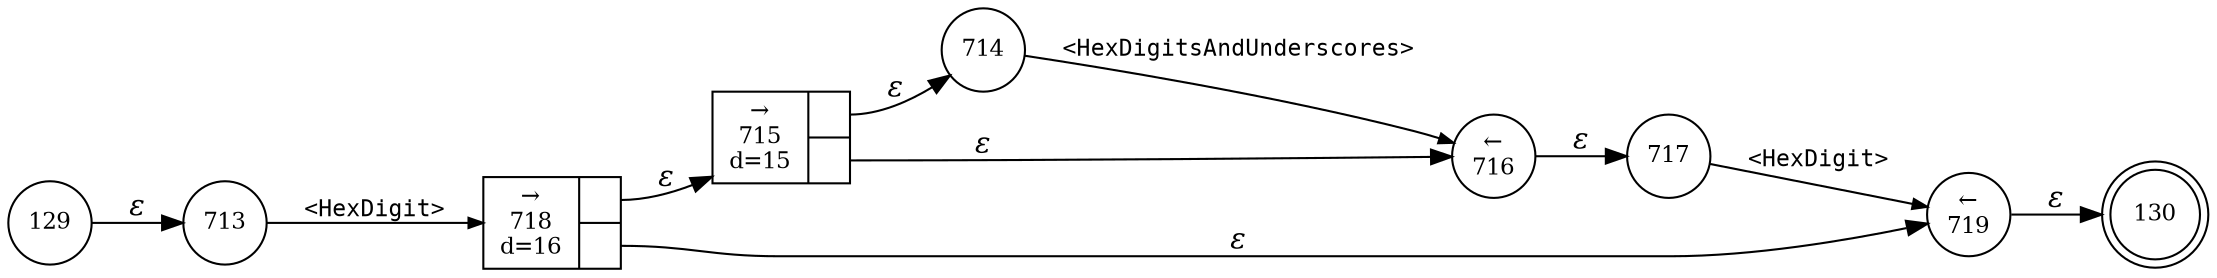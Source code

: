 digraph ATN {
rankdir=LR;
s130[fontsize=11, label="130", shape=doublecircle, fixedsize=true, width=.6];
s129[fontsize=11,label="129", shape=circle, fixedsize=true, width=.55, peripheries=1];
s713[fontsize=11,label="713", shape=circle, fixedsize=true, width=.55, peripheries=1];
s714[fontsize=11,label="714", shape=circle, fixedsize=true, width=.55, peripheries=1];
s715[fontsize=11,label="{&rarr;\n715\nd=15|{<p0>|<p1>}}", shape=record, fixedsize=false, peripheries=1];
s716[fontsize=11,label="&larr;\n716", shape=circle, fixedsize=true, width=.55, peripheries=1];
s717[fontsize=11,label="717", shape=circle, fixedsize=true, width=.55, peripheries=1];
s718[fontsize=11,label="{&rarr;\n718\nd=16|{<p0>|<p1>}}", shape=record, fixedsize=false, peripheries=1];
s719[fontsize=11,label="&larr;\n719", shape=circle, fixedsize=true, width=.55, peripheries=1];
s129 -> s713 [fontname="Times-Italic", label="&epsilon;"];
s713 -> s718 [fontsize=11, fontname="Courier", arrowsize=.7, label = "<HexDigit>", arrowhead = normal];
s718:p0 -> s715 [fontname="Times-Italic", label="&epsilon;"];
s718:p1 -> s719 [fontname="Times-Italic", label="&epsilon;"];
s715:p0 -> s714 [fontname="Times-Italic", label="&epsilon;"];
s715:p1 -> s716 [fontname="Times-Italic", label="&epsilon;"];
s719 -> s130 [fontname="Times-Italic", label="&epsilon;"];
s714 -> s716 [fontsize=11, fontname="Courier", arrowsize=.7, label = "<HexDigitsAndUnderscores>", arrowhead = normal];
s716 -> s717 [fontname="Times-Italic", label="&epsilon;"];
s717 -> s719 [fontsize=11, fontname="Courier", arrowsize=.7, label = "<HexDigit>", arrowhead = normal];
}